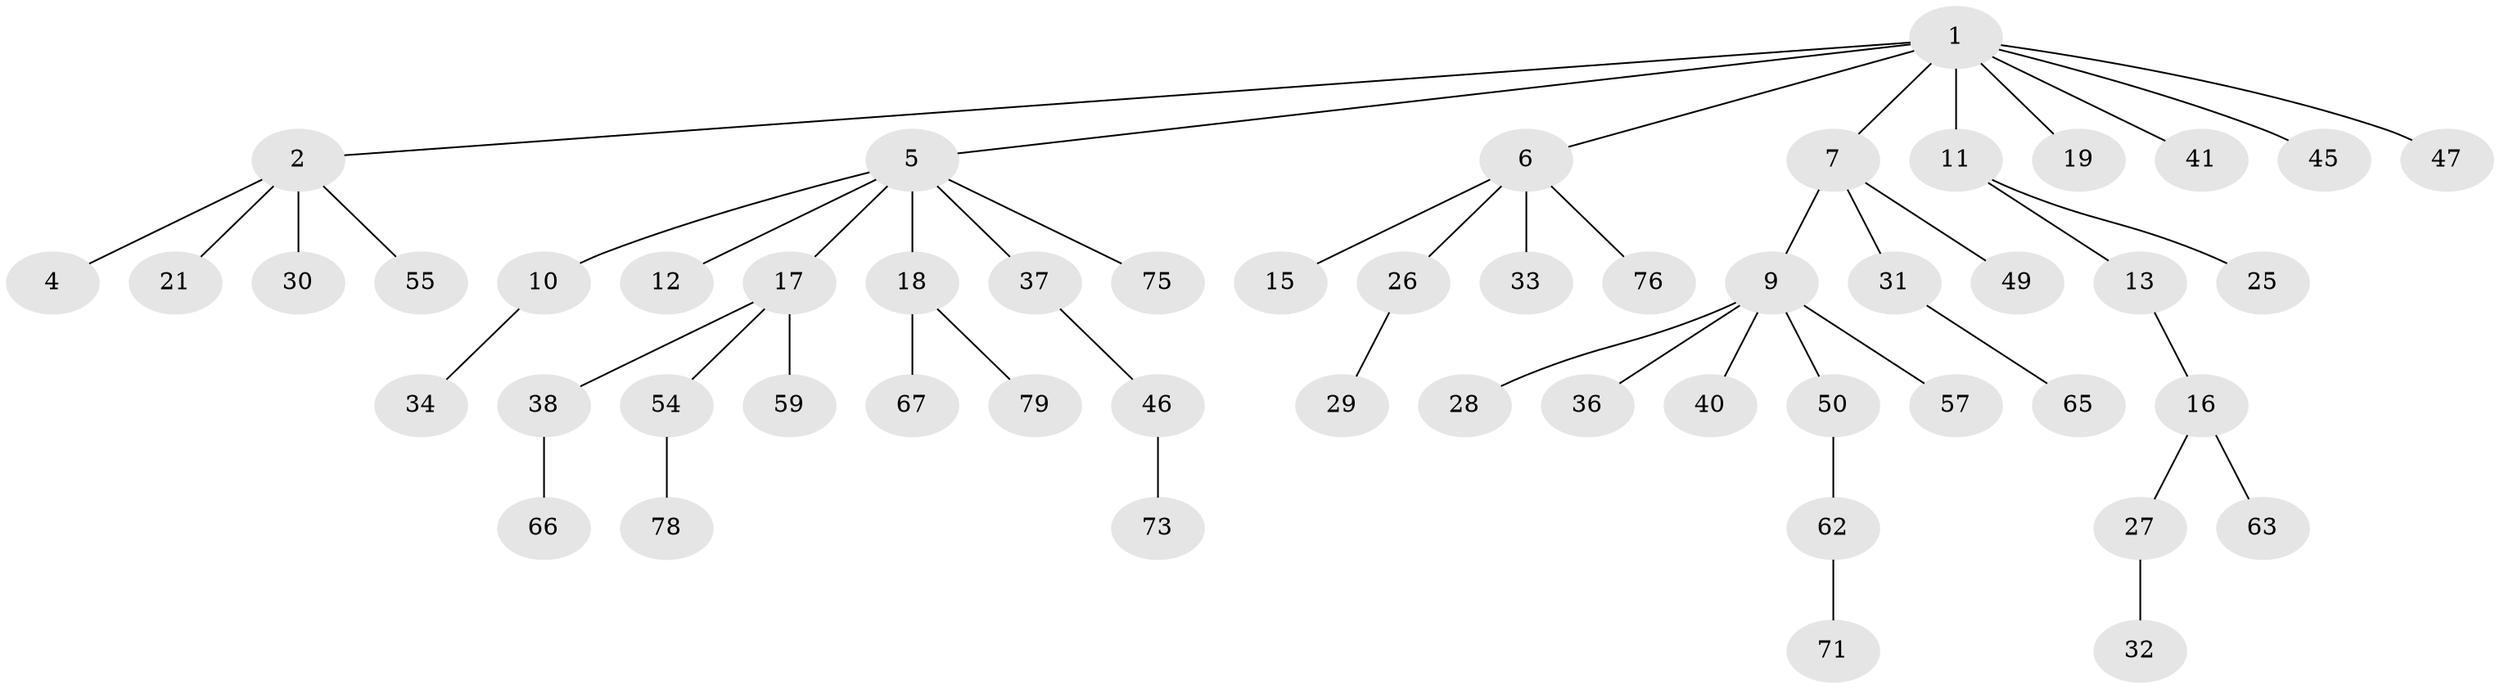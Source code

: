 // original degree distribution, {6: 0.0375, 5: 0.0375, 2: 0.2375, 4: 0.05, 3: 0.125, 1: 0.5125}
// Generated by graph-tools (version 1.1) at 2025/11/02/27/25 16:11:28]
// undirected, 52 vertices, 51 edges
graph export_dot {
graph [start="1"]
  node [color=gray90,style=filled];
  1 [super="+3"];
  2 [super="+53"];
  4 [super="+77"];
  5 [super="+14"];
  6 [super="+23"];
  7 [super="+8"];
  9 [super="+20"];
  10 [super="+72"];
  11 [super="+24"];
  12;
  13 [super="+68"];
  15;
  16 [super="+52"];
  17 [super="+22"];
  18 [super="+42"];
  19;
  21 [super="+64"];
  25 [super="+35"];
  26 [super="+58"];
  27 [super="+39"];
  28 [super="+56"];
  29 [super="+69"];
  30 [super="+51"];
  31 [super="+43"];
  32;
  33;
  34;
  36;
  37 [super="+61"];
  38 [super="+44"];
  40;
  41;
  45;
  46 [super="+74"];
  47 [super="+48"];
  49 [super="+80"];
  50;
  54 [super="+60"];
  55 [super="+70"];
  57;
  59;
  62;
  63;
  65;
  66;
  67;
  71;
  73;
  75;
  76;
  78;
  79;
  1 -- 2;
  1 -- 5;
  1 -- 6;
  1 -- 7;
  1 -- 47;
  1 -- 19;
  1 -- 41;
  1 -- 11;
  1 -- 45;
  2 -- 4;
  2 -- 21;
  2 -- 30;
  2 -- 55;
  5 -- 10;
  5 -- 12;
  5 -- 17;
  5 -- 37;
  5 -- 18;
  5 -- 75;
  6 -- 15;
  6 -- 26;
  6 -- 33;
  6 -- 76;
  7 -- 9;
  7 -- 49;
  7 -- 31;
  9 -- 28;
  9 -- 36;
  9 -- 40;
  9 -- 57;
  9 -- 50;
  10 -- 34;
  11 -- 13;
  11 -- 25;
  13 -- 16;
  16 -- 27;
  16 -- 63;
  17 -- 38;
  17 -- 59;
  17 -- 54;
  18 -- 79;
  18 -- 67;
  26 -- 29;
  27 -- 32;
  31 -- 65;
  37 -- 46;
  38 -- 66;
  46 -- 73;
  50 -- 62;
  54 -- 78;
  62 -- 71;
}
